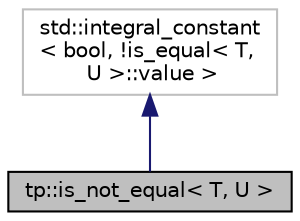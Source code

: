 digraph "tp::is_not_equal&lt; T, U &gt;"
{
 // LATEX_PDF_SIZE
  edge [fontname="Helvetica",fontsize="10",labelfontname="Helvetica",labelfontsize="10"];
  node [fontname="Helvetica",fontsize="10",shape=record];
  Node1 [label="tp::is_not_equal\< T, U \>",height=0.2,width=0.4,color="black", fillcolor="grey75", style="filled", fontcolor="black",tooltip="Checks if the two type_packs or just_types is not equal."];
  Node2 -> Node1 [dir="back",color="midnightblue",fontsize="10",style="solid",fontname="Helvetica"];
  Node2 [label="std::integral_constant\l\< bool, !is_equal\< T,\l U \>::value \>",height=0.2,width=0.4,color="grey75", fillcolor="white", style="filled",tooltip=" "];
}
